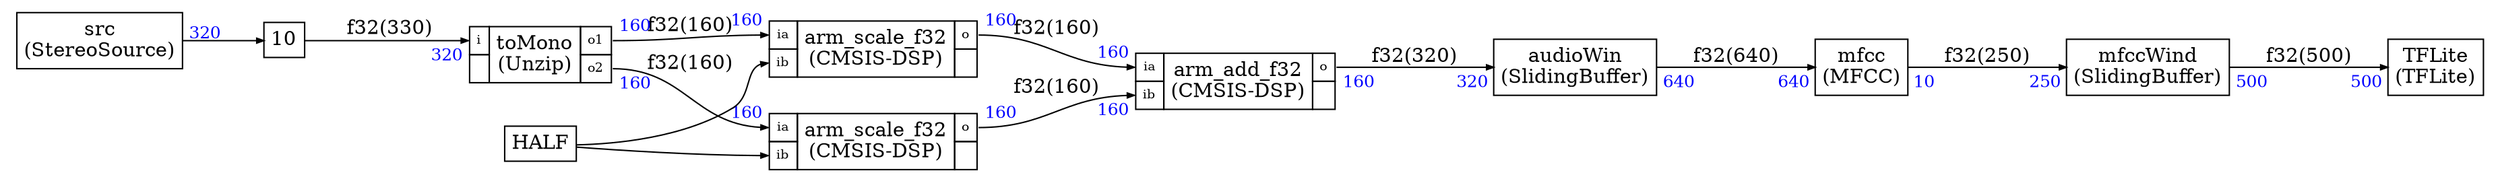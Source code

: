 


digraph structs {
    node [shape=plaintext]
    rankdir=LR
    edge [arrowsize=0.5]
    fontname="times"


TFLite [label=<
<TABLE BORDER="0" CELLBORDER="1" CELLSPACING="0" CELLPADDING="4">
  <TR>
    <TD ALIGN="CENTER" PORT="i">TFLite<BR/>(TFLite)</TD>
  </TR>
</TABLE>>];


arm_add_f321 [label=<
<TABLE BORDER="0" CELLBORDER="1" CELLSPACING="0" CELLPADDING="4">
  <TR>
    <TD PORT="ia"><FONT POINT-SIZE="9.0">ia</FONT></TD>
    <TD ALIGN="CENTER" ROWSPAN="2">arm_add_f32<BR/>(CMSIS-DSP)</TD>
    <TD PORT="o"><FONT POINT-SIZE="9.0">o</FONT></TD>
  </TR>
<TR>
<TD PORT="ib"><FONT POINT-SIZE="9.0">ib</FONT></TD>

 
<TD></TD></TR>

</TABLE>>];


arm_scale_f321 [label=<
<TABLE BORDER="0" CELLBORDER="1" CELLSPACING="0" CELLPADDING="4">
  <TR>
    <TD PORT="ia"><FONT POINT-SIZE="9.0">ia</FONT></TD>
    <TD ALIGN="CENTER" ROWSPAN="2">arm_scale_f32<BR/>(CMSIS-DSP)</TD>
    <TD PORT="o"><FONT POINT-SIZE="9.0">o</FONT></TD>
  </TR>
<TR>
<TD PORT="ib"><FONT POINT-SIZE="9.0">ib</FONT></TD>

 
<TD></TD></TR>

</TABLE>>];


arm_scale_f322 [label=<
<TABLE BORDER="0" CELLBORDER="1" CELLSPACING="0" CELLPADDING="4">
  <TR>
    <TD PORT="ia"><FONT POINT-SIZE="9.0">ia</FONT></TD>
    <TD ALIGN="CENTER" ROWSPAN="2">arm_scale_f32<BR/>(CMSIS-DSP)</TD>
    <TD PORT="o"><FONT POINT-SIZE="9.0">o</FONT></TD>
  </TR>
<TR>
<TD PORT="ib"><FONT POINT-SIZE="9.0">ib</FONT></TD>

 
<TD></TD></TR>

</TABLE>>];

audioWin [label=<
<TABLE BORDER="0" CELLBORDER="1" CELLSPACING="0" CELLPADDING="4">
  <TR>
    <TD ALIGN="CENTER" PORT="i">audioWin<BR/>(SlidingBuffer)</TD>
  </TR>
</TABLE>>];

mfcc [label=<
<TABLE BORDER="0" CELLBORDER="1" CELLSPACING="0" CELLPADDING="4">
  <TR>
    <TD ALIGN="CENTER" PORT="i">mfcc<BR/>(MFCC)</TD>
  </TR>
</TABLE>>];

mfccWind [label=<
<TABLE BORDER="0" CELLBORDER="1" CELLSPACING="0" CELLPADDING="4">
  <TR>
    <TD ALIGN="CENTER" PORT="i">mfccWind<BR/>(SlidingBuffer)</TD>
  </TR>
</TABLE>>];

src [label=<
<TABLE BORDER="0" CELLBORDER="1" CELLSPACING="0" CELLPADDING="4">
  <TR>
    <TD ALIGN="CENTER" PORT="i">src<BR/>(StereoSource)</TD>
  </TR>
</TABLE>>];


toMono [label=<
<TABLE BORDER="0" CELLBORDER="1" CELLSPACING="0" CELLPADDING="4">
  <TR>
    <TD PORT="i"><FONT POINT-SIZE="9.0">i</FONT></TD>
    <TD ALIGN="CENTER" ROWSPAN="2">toMono<BR/>(Unzip)</TD>
    <TD PORT="o1"><FONT POINT-SIZE="9.0">o1</FONT></TD>
  </TR>
<TR>
 
<TD></TD>
<TD PORT="o2"><FONT POINT-SIZE="9.0">o2</FONT></TD>
</TR>

</TABLE>>];


srcDelay [label=<
<TABLE BORDER="0" CELLBORDER="1" CELLSPACING="0" CELLPADDING="4">
  <TR>
    <TD ALIGN="CENTER" PORT="i">10</TD>
  </TR>
</TABLE>>];


src:i -> srcDelay:i [taillabel=<
<TABLE BORDER="0" CELLPADDING="2"><TR><TD><FONT COLOR="blue" POINT-SIZE="12.0" >320</FONT>
</TD></TR></TABLE>>]

srcDelay:i -> toMono:i [headlabel=<
<TABLE BORDER="0" CELLPADDING="2"><TR><TD><FONT COLOR="blue" POINT-SIZE="12.0" >320</FONT>
</TD></TR></TABLE>>,label="f32(330)"]


toMono:o1 -> arm_scale_f321:ia [headlabel=<
<TABLE BORDER="0" CELLPADDING="2"><TR><TD><FONT COLOR="blue" POINT-SIZE="12.0" >160</FONT>
</TD></TR></TABLE>>,taillabel=<
<TABLE BORDER="0" CELLPADDING="2"><TR><TD><FONT COLOR="blue" POINT-SIZE="12.0" >160</FONT>
</TD></TR></TABLE>>,label="f32(160)"]

toMono:o2 -> arm_scale_f322:ia [headlabel=<
<TABLE BORDER="0" CELLPADDING="2"><TR><TD><FONT COLOR="blue" POINT-SIZE="12.0" >160</FONT>
</TD></TR></TABLE>>,taillabel=<
<TABLE BORDER="0" CELLPADDING="2"><TR><TD><FONT COLOR="blue" POINT-SIZE="12.0" >160</FONT>
</TD></TR></TABLE>>,label="f32(160)"]

arm_scale_f321:o -> arm_add_f321:ia [headlabel=<
<TABLE BORDER="0" CELLPADDING="2"><TR><TD><FONT COLOR="blue" POINT-SIZE="12.0" >160</FONT>
</TD></TR></TABLE>>,taillabel=<
<TABLE BORDER="0" CELLPADDING="2"><TR><TD><FONT COLOR="blue" POINT-SIZE="12.0" >160</FONT>
</TD></TR></TABLE>>,label="f32(160)"]

arm_scale_f322:o -> arm_add_f321:ib [headlabel=<
<TABLE BORDER="0" CELLPADDING="2"><TR><TD><FONT COLOR="blue" POINT-SIZE="12.0" >160</FONT>
</TD></TR></TABLE>>,taillabel=<
<TABLE BORDER="0" CELLPADDING="2"><TR><TD><FONT COLOR="blue" POINT-SIZE="12.0" >160</FONT>
</TD></TR></TABLE>>,label="f32(160)"]

arm_add_f321:o -> audioWin:i [headlabel=<
<TABLE BORDER="0" CELLPADDING="2"><TR><TD><FONT COLOR="blue" POINT-SIZE="12.0" >320</FONT>
</TD></TR></TABLE>>,taillabel=<
<TABLE BORDER="0" CELLPADDING="2"><TR><TD><FONT COLOR="blue" POINT-SIZE="12.0" >160</FONT>
</TD></TR></TABLE>>,label="f32(320)"]

audioWin:i -> mfcc:i [headlabel=<
<TABLE BORDER="0" CELLPADDING="2"><TR><TD><FONT COLOR="blue" POINT-SIZE="12.0" >640</FONT>
</TD></TR></TABLE>>,taillabel=<
<TABLE BORDER="0" CELLPADDING="2"><TR><TD><FONT COLOR="blue" POINT-SIZE="12.0" >640</FONT>
</TD></TR></TABLE>>,label="f32(640)"]

mfcc:i -> mfccWind:i [headlabel=<
<TABLE BORDER="0" CELLPADDING="2"><TR><TD><FONT COLOR="blue" POINT-SIZE="12.0" >250</FONT>
</TD></TR></TABLE>>,taillabel=<
<TABLE BORDER="0" CELLPADDING="2"><TR><TD><FONT COLOR="blue" POINT-SIZE="12.0" >10</FONT>
</TD></TR></TABLE>>,label="f32(250)"]

mfccWind:i -> TFLite:i [headlabel=<
<TABLE BORDER="0" CELLPADDING="2"><TR><TD><FONT COLOR="blue" POINT-SIZE="12.0" >500</FONT>
</TD></TR></TABLE>>,taillabel=<
<TABLE BORDER="0" CELLPADDING="2"><TR><TD><FONT COLOR="blue" POINT-SIZE="12.0" >500</FONT>
</TD></TR></TABLE>>,label="f32(500)"]

HALF [label=<
<TABLE BORDER="0" CELLBORDER="1" CELLSPACING="0" CELLPADDING="4">
  <TR>
    <TD ALIGN="CENTER" PORT="i">HALF</TD>
  </TR>
</TABLE>>];

HALF:i -> arm_scale_f321:ib

HALF:i -> arm_scale_f322:ib

}
